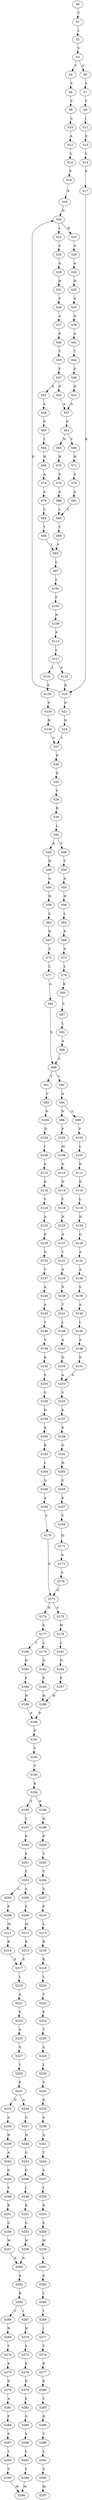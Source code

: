 strict digraph  {
	S0 -> S1 [ label = T ];
	S1 -> S2 [ label = L ];
	S2 -> S3 [ label = V ];
	S3 -> S4 [ label = T ];
	S3 -> S5 [ label = G ];
	S4 -> S6 [ label = S ];
	S5 -> S7 [ label = S ];
	S6 -> S8 [ label = V ];
	S7 -> S9 [ label = V ];
	S8 -> S10 [ label = S ];
	S9 -> S11 [ label = I ];
	S10 -> S12 [ label = A ];
	S11 -> S13 [ label = S ];
	S12 -> S14 [ label = L ];
	S13 -> S15 [ label = L ];
	S14 -> S16 [ label = F ];
	S15 -> S17 [ label = F ];
	S16 -> S18 [ label = K ];
	S17 -> S19 [ label = K ];
	S18 -> S20 [ label = D ];
	S19 -> S21 [ label = F ];
	S19 -> S20 [ label = D ];
	S20 -> S22 [ label = L ];
	S20 -> S23 [ label = W ];
	S21 -> S24 [ label = N ];
	S22 -> S25 [ label = S ];
	S23 -> S26 [ label = A ];
	S24 -> S27 [ label = V ];
	S25 -> S28 [ label = A ];
	S26 -> S29 [ label = A ];
	S27 -> S30 [ label = P ];
	S28 -> S31 [ label = H ];
	S29 -> S32 [ label = H ];
	S30 -> S33 [ label = D ];
	S31 -> S34 [ label = V ];
	S32 -> S35 [ label = A ];
	S33 -> S36 [ label = V ];
	S34 -> S37 [ label = A ];
	S35 -> S38 [ label = D ];
	S36 -> S39 [ label = R ];
	S37 -> S40 [ label = P ];
	S38 -> S41 [ label = A ];
	S39 -> S42 [ label = L ];
	S40 -> S43 [ label = T ];
	S41 -> S44 [ label = T ];
	S42 -> S45 [ label = K ];
	S42 -> S46 [ label = V ];
	S43 -> S47 [ label = F ];
	S44 -> S48 [ label = F ];
	S45 -> S49 [ label = H ];
	S46 -> S50 [ label = Y ];
	S47 -> S51 [ label = E ];
	S47 -> S52 [ label = D ];
	S48 -> S53 [ label = D ];
	S49 -> S54 [ label = A ];
	S50 -> S55 [ label = A ];
	S51 -> S56 [ label = A ];
	S52 -> S57 [ label = A ];
	S53 -> S57 [ label = A ];
	S54 -> S58 [ label = H ];
	S55 -> S59 [ label = H ];
	S56 -> S60 [ label = P ];
	S57 -> S61 [ label = P ];
	S58 -> S62 [ label = L ];
	S59 -> S63 [ label = L ];
	S60 -> S64 [ label = L ];
	S61 -> S65 [ label = H ];
	S61 -> S66 [ label = F ];
	S62 -> S67 [ label = D ];
	S63 -> S68 [ label = E ];
	S64 -> S69 [ label = H ];
	S65 -> S70 [ label = H ];
	S66 -> S71 [ label = H ];
	S67 -> S72 [ label = S ];
	S68 -> S73 [ label = S ];
	S69 -> S74 [ label = A ];
	S70 -> S75 [ label = S ];
	S71 -> S76 [ label = S ];
	S72 -> S77 [ label = L ];
	S73 -> S78 [ label = L ];
	S74 -> S79 [ label = A ];
	S75 -> S80 [ label = A ];
	S76 -> S81 [ label = A ];
	S77 -> S82 [ label = A ];
	S78 -> S83 [ label = K ];
	S79 -> S84 [ label = L ];
	S80 -> S85 [ label = L ];
	S81 -> S85 [ label = L ];
	S82 -> S86 [ label = S ];
	S83 -> S87 [ label = S ];
	S84 -> S88 [ label = T ];
	S85 -> S89 [ label = T ];
	S86 -> S90 [ label = L ];
	S86 -> S91 [ label = T ];
	S87 -> S92 [ label = L ];
	S88 -> S93 [ label = V ];
	S89 -> S93 [ label = V ];
	S90 -> S94 [ label = A ];
	S91 -> S95 [ label = V ];
	S92 -> S96 [ label = A ];
	S93 -> S97 [ label = L ];
	S94 -> S98 [ label = N ];
	S94 -> S99 [ label = G ];
	S95 -> S100 [ label = N ];
	S96 -> S86 [ label = S ];
	S97 -> S101 [ label = L ];
	S98 -> S102 [ label = P ];
	S99 -> S103 [ label = P ];
	S100 -> S104 [ label = D ];
	S101 -> S105 [ label = C ];
	S102 -> S106 [ label = M ];
	S103 -> S107 [ label = L ];
	S104 -> S108 [ label = I ];
	S105 -> S109 [ label = H ];
	S106 -> S110 [ label = D ];
	S107 -> S111 [ label = D ];
	S108 -> S112 [ label = S ];
	S109 -> S113 [ label = S ];
	S110 -> S114 [ label = D ];
	S111 -> S115 [ label = D ];
	S112 -> S116 [ label = K ];
	S113 -> S117 [ label = L ];
	S114 -> S118 [ label = V ];
	S115 -> S119 [ label = L ];
	S116 -> S120 [ label = V ];
	S117 -> S121 [ label = L ];
	S117 -> S122 [ label = F ];
	S118 -> S123 [ label = H ];
	S119 -> S124 [ label = H ];
	S120 -> S125 [ label = A ];
	S121 -> S126 [ label = K ];
	S122 -> S19 [ label = K ];
	S123 -> S127 [ label = A ];
	S124 -> S128 [ label = G ];
	S125 -> S129 [ label = D ];
	S126 -> S130 [ label = F ];
	S127 -> S131 [ label = V ];
	S128 -> S132 [ label = A ];
	S129 -> S133 [ label = G ];
	S130 -> S134 [ label = N ];
	S131 -> S135 [ label = A ];
	S132 -> S136 [ label = A ];
	S133 -> S137 [ label = V ];
	S134 -> S27 [ label = V ];
	S135 -> S138 [ label = N ];
	S136 -> S139 [ label = S ];
	S137 -> S140 [ label = A ];
	S138 -> S141 [ label = T ];
	S139 -> S142 [ label = A ];
	S140 -> S143 [ label = A ];
	S141 -> S144 [ label = L ];
	S142 -> S145 [ label = L ];
	S143 -> S146 [ label = V ];
	S144 -> S147 [ label = A ];
	S145 -> S148 [ label = A ];
	S146 -> S149 [ label = V ];
	S147 -> S150 [ label = D ];
	S148 -> S151 [ label = D ];
	S149 -> S152 [ label = K ];
	S150 -> S153 [ label = A ];
	S151 -> S153 [ label = A ];
	S152 -> S154 [ label = S ];
	S153 -> S155 [ label = V ];
	S154 -> S156 [ label = G ];
	S155 -> S157 [ label = K ];
	S156 -> S158 [ label = H ];
	S157 -> S159 [ label = K ];
	S158 -> S160 [ label = A ];
	S159 -> S161 [ label = G ];
	S160 -> S162 [ label = R ];
	S161 -> S163 [ label = H ];
	S162 -> S164 [ label = L ];
	S163 -> S165 [ label = G ];
	S164 -> S166 [ label = Q ];
	S165 -> S167 [ label = K ];
	S166 -> S168 [ label = A ];
	S167 -> S169 [ label = V ];
	S168 -> S170 [ label = S ];
	S169 -> S171 [ label = Q ];
	S170 -> S172 [ label = G ];
	S171 -> S173 [ label = A ];
	S172 -> S174 [ label = H ];
	S172 -> S175 [ label = S ];
	S173 -> S176 [ label = S ];
	S174 -> S177 [ label = S ];
	S175 -> S178 [ label = H ];
	S176 -> S172 [ label = G ];
	S177 -> S179 [ label = L ];
	S177 -> S180 [ label = V ];
	S178 -> S181 [ label = L ];
	S179 -> S182 [ label = D ];
	S180 -> S183 [ label = D ];
	S181 -> S184 [ label = D ];
	S182 -> S185 [ label = F ];
	S183 -> S186 [ label = F ];
	S184 -> S187 [ label = F ];
	S185 -> S188 [ label = H ];
	S186 -> S189 [ label = H ];
	S187 -> S188 [ label = H ];
	S188 -> S190 [ label = P ];
	S189 -> S190 [ label = P ];
	S190 -> S191 [ label = F ];
	S191 -> S192 [ label = Y ];
	S192 -> S193 [ label = T ];
	S193 -> S194 [ label = K ];
	S194 -> S195 [ label = T ];
	S194 -> S196 [ label = A ];
	S195 -> S197 [ label = T ];
	S196 -> S198 [ label = Q ];
	S197 -> S199 [ label = P ];
	S198 -> S200 [ label = P ];
	S199 -> S201 [ label = F ];
	S200 -> S202 [ label = Y ];
	S201 -> S203 [ label = S ];
	S202 -> S204 [ label = C ];
	S203 -> S205 [ label = L ];
	S203 -> S206 [ label = A ];
	S204 -> S207 [ label = S ];
	S205 -> S208 [ label = F ];
	S206 -> S209 [ label = F ];
	S207 -> S210 [ label = F ];
	S208 -> S211 [ label = M ];
	S209 -> S212 [ label = M ];
	S210 -> S213 [ label = L ];
	S211 -> S214 [ label = R ];
	S212 -> S215 [ label = R ];
	S213 -> S216 [ label = R ];
	S214 -> S217 [ label = E ];
	S215 -> S217 [ label = E ];
	S216 -> S218 [ label = E ];
	S217 -> S219 [ label = L ];
	S218 -> S220 [ label = L ];
	S219 -> S221 [ label = A ];
	S220 -> S222 [ label = T ];
	S221 -> S223 [ label = E ];
	S222 -> S224 [ label = E ];
	S223 -> S225 [ label = A ];
	S224 -> S226 [ label = T ];
	S225 -> S227 [ label = G ];
	S226 -> S228 [ label = G ];
	S227 -> S229 [ label = Y ];
	S228 -> S230 [ label = I ];
	S229 -> S231 [ label = E ];
	S230 -> S232 [ label = V ];
	S231 -> S233 [ label = G ];
	S231 -> S234 [ label = A ];
	S232 -> S235 [ label = D ];
	S233 -> S236 [ label = A ];
	S234 -> S237 [ label = G ];
	S235 -> S238 [ label = A ];
	S236 -> S239 [ label = H ];
	S237 -> S240 [ label = H ];
	S238 -> S241 [ label = Q ];
	S239 -> S242 [ label = A ];
	S240 -> S243 [ label = G ];
	S241 -> S244 [ label = T ];
	S242 -> S245 [ label = G ];
	S243 -> S246 [ label = G ];
	S244 -> S247 [ label = S ];
	S245 -> S248 [ label = V ];
	S246 -> S249 [ label = I ];
	S247 -> S250 [ label = I ];
	S248 -> S251 [ label = K ];
	S249 -> S252 [ label = K ];
	S250 -> S253 [ label = K ];
	S251 -> S254 [ label = G ];
	S252 -> S255 [ label = G ];
	S253 -> S256 [ label = S ];
	S254 -> S257 [ label = W ];
	S255 -> S258 [ label = W ];
	S256 -> S259 [ label = W ];
	S257 -> S260 [ label = A ];
	S258 -> S260 [ label = A ];
	S259 -> S261 [ label = L ];
	S260 -> S262 [ label = A ];
	S261 -> S263 [ label = S ];
	S262 -> S264 [ label = K ];
	S263 -> S265 [ label = L ];
	S264 -> S266 [ label = V ];
	S264 -> S267 [ label = I ];
	S265 -> S268 [ label = I ];
	S266 -> S269 [ label = N ];
	S267 -> S270 [ label = N ];
	S268 -> S271 [ label = I ];
	S269 -> S272 [ label = T ];
	S270 -> S273 [ label = S ];
	S271 -> S274 [ label = T ];
	S272 -> S275 [ label = K ];
	S273 -> S276 [ label = K ];
	S274 -> S277 [ label = R ];
	S275 -> S278 [ label = D ];
	S276 -> S279 [ label = D ];
	S277 -> S280 [ label = E ];
	S278 -> S281 [ label = A ];
	S279 -> S282 [ label = E ];
	S280 -> S283 [ label = T ];
	S281 -> S284 [ label = P ];
	S282 -> S285 [ label = G ];
	S283 -> S286 [ label = R ];
	S284 -> S287 [ label = S ];
	S285 -> S288 [ label = S ];
	S286 -> S289 [ label = T ];
	S287 -> S290 [ label = L ];
	S288 -> S291 [ label = L ];
	S289 -> S292 [ label = L ];
	S290 -> S293 [ label = V ];
	S291 -> S294 [ label = V ];
	S292 -> S295 [ label = S ];
	S293 -> S296 [ label = M ];
	S294 -> S296 [ label = M ];
	S295 -> S297 [ label = M ];
}
